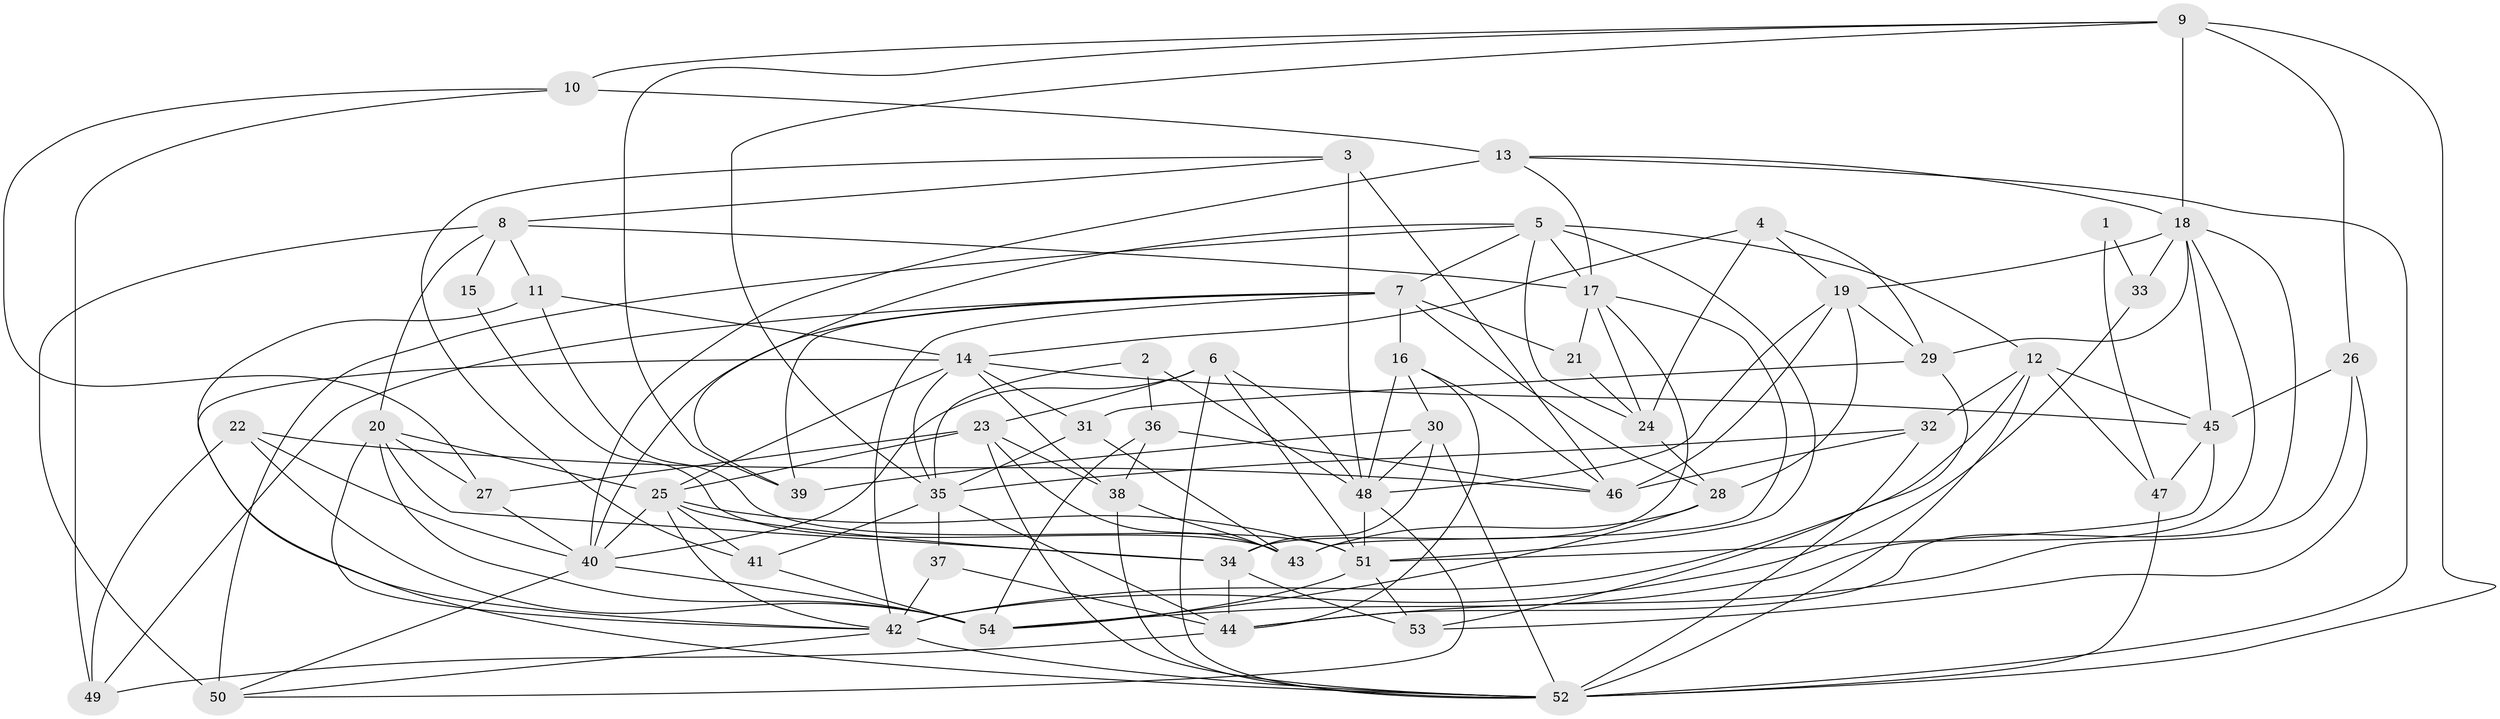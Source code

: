 // original degree distribution, {4: 0.35514018691588783, 2: 0.12149532710280374, 5: 0.102803738317757, 3: 0.2616822429906542, 6: 0.09345794392523364, 8: 0.018691588785046728, 7: 0.04672897196261682}
// Generated by graph-tools (version 1.1) at 2025/37/03/04/25 23:37:05]
// undirected, 54 vertices, 147 edges
graph export_dot {
  node [color=gray90,style=filled];
  1;
  2;
  3;
  4;
  5;
  6;
  7;
  8;
  9;
  10;
  11;
  12;
  13;
  14;
  15;
  16;
  17;
  18;
  19;
  20;
  21;
  22;
  23;
  24;
  25;
  26;
  27;
  28;
  29;
  30;
  31;
  32;
  33;
  34;
  35;
  36;
  37;
  38;
  39;
  40;
  41;
  42;
  43;
  44;
  45;
  46;
  47;
  48;
  49;
  50;
  51;
  52;
  53;
  54;
  1 -- 33 [weight=1.0];
  1 -- 47 [weight=1.0];
  2 -- 35 [weight=1.0];
  2 -- 36 [weight=1.0];
  2 -- 48 [weight=1.0];
  3 -- 8 [weight=1.0];
  3 -- 41 [weight=1.0];
  3 -- 46 [weight=1.0];
  3 -- 48 [weight=2.0];
  4 -- 14 [weight=1.0];
  4 -- 19 [weight=1.0];
  4 -- 24 [weight=1.0];
  4 -- 29 [weight=1.0];
  5 -- 7 [weight=1.0];
  5 -- 12 [weight=1.0];
  5 -- 17 [weight=1.0];
  5 -- 24 [weight=1.0];
  5 -- 39 [weight=1.0];
  5 -- 50 [weight=1.0];
  5 -- 51 [weight=1.0];
  6 -- 23 [weight=1.0];
  6 -- 40 [weight=1.0];
  6 -- 48 [weight=1.0];
  6 -- 51 [weight=1.0];
  6 -- 52 [weight=1.0];
  7 -- 16 [weight=3.0];
  7 -- 21 [weight=1.0];
  7 -- 28 [weight=1.0];
  7 -- 39 [weight=1.0];
  7 -- 40 [weight=1.0];
  7 -- 42 [weight=1.0];
  7 -- 49 [weight=1.0];
  8 -- 11 [weight=1.0];
  8 -- 15 [weight=1.0];
  8 -- 17 [weight=1.0];
  8 -- 20 [weight=1.0];
  8 -- 50 [weight=1.0];
  9 -- 10 [weight=1.0];
  9 -- 18 [weight=1.0];
  9 -- 26 [weight=2.0];
  9 -- 35 [weight=1.0];
  9 -- 39 [weight=1.0];
  9 -- 52 [weight=1.0];
  10 -- 13 [weight=2.0];
  10 -- 27 [weight=1.0];
  10 -- 49 [weight=1.0];
  11 -- 14 [weight=1.0];
  11 -- 42 [weight=1.0];
  11 -- 51 [weight=1.0];
  12 -- 32 [weight=1.0];
  12 -- 42 [weight=1.0];
  12 -- 45 [weight=1.0];
  12 -- 47 [weight=1.0];
  12 -- 52 [weight=1.0];
  13 -- 17 [weight=1.0];
  13 -- 18 [weight=1.0];
  13 -- 40 [weight=1.0];
  13 -- 52 [weight=1.0];
  14 -- 25 [weight=1.0];
  14 -- 31 [weight=1.0];
  14 -- 35 [weight=1.0];
  14 -- 38 [weight=1.0];
  14 -- 45 [weight=1.0];
  14 -- 52 [weight=1.0];
  15 -- 43 [weight=1.0];
  16 -- 30 [weight=1.0];
  16 -- 44 [weight=1.0];
  16 -- 46 [weight=1.0];
  16 -- 48 [weight=1.0];
  17 -- 21 [weight=1.0];
  17 -- 24 [weight=1.0];
  17 -- 34 [weight=1.0];
  17 -- 43 [weight=1.0];
  18 -- 19 [weight=1.0];
  18 -- 29 [weight=1.0];
  18 -- 33 [weight=2.0];
  18 -- 44 [weight=1.0];
  18 -- 45 [weight=1.0];
  18 -- 54 [weight=1.0];
  19 -- 28 [weight=1.0];
  19 -- 29 [weight=1.0];
  19 -- 46 [weight=1.0];
  19 -- 48 [weight=1.0];
  20 -- 25 [weight=1.0];
  20 -- 27 [weight=1.0];
  20 -- 34 [weight=1.0];
  20 -- 42 [weight=1.0];
  20 -- 54 [weight=1.0];
  21 -- 24 [weight=1.0];
  22 -- 40 [weight=1.0];
  22 -- 46 [weight=1.0];
  22 -- 49 [weight=1.0];
  22 -- 54 [weight=1.0];
  23 -- 25 [weight=1.0];
  23 -- 27 [weight=1.0];
  23 -- 38 [weight=1.0];
  23 -- 43 [weight=1.0];
  23 -- 52 [weight=1.0];
  24 -- 28 [weight=1.0];
  25 -- 34 [weight=1.0];
  25 -- 40 [weight=1.0];
  25 -- 41 [weight=1.0];
  25 -- 42 [weight=1.0];
  25 -- 51 [weight=1.0];
  26 -- 44 [weight=1.0];
  26 -- 45 [weight=1.0];
  26 -- 53 [weight=1.0];
  27 -- 40 [weight=1.0];
  28 -- 43 [weight=1.0];
  28 -- 54 [weight=1.0];
  29 -- 31 [weight=1.0];
  29 -- 53 [weight=1.0];
  30 -- 34 [weight=1.0];
  30 -- 39 [weight=1.0];
  30 -- 48 [weight=1.0];
  30 -- 52 [weight=1.0];
  31 -- 35 [weight=1.0];
  31 -- 43 [weight=2.0];
  32 -- 35 [weight=1.0];
  32 -- 46 [weight=1.0];
  32 -- 52 [weight=1.0];
  33 -- 42 [weight=1.0];
  34 -- 44 [weight=1.0];
  34 -- 53 [weight=1.0];
  35 -- 37 [weight=1.0];
  35 -- 41 [weight=1.0];
  35 -- 44 [weight=1.0];
  36 -- 38 [weight=1.0];
  36 -- 46 [weight=1.0];
  36 -- 54 [weight=1.0];
  37 -- 42 [weight=1.0];
  37 -- 44 [weight=1.0];
  38 -- 43 [weight=1.0];
  38 -- 52 [weight=1.0];
  40 -- 50 [weight=1.0];
  40 -- 54 [weight=1.0];
  41 -- 54 [weight=1.0];
  42 -- 50 [weight=1.0];
  42 -- 52 [weight=2.0];
  44 -- 49 [weight=1.0];
  45 -- 47 [weight=3.0];
  45 -- 51 [weight=1.0];
  47 -- 52 [weight=1.0];
  48 -- 50 [weight=1.0];
  48 -- 51 [weight=1.0];
  51 -- 53 [weight=1.0];
  51 -- 54 [weight=1.0];
}
